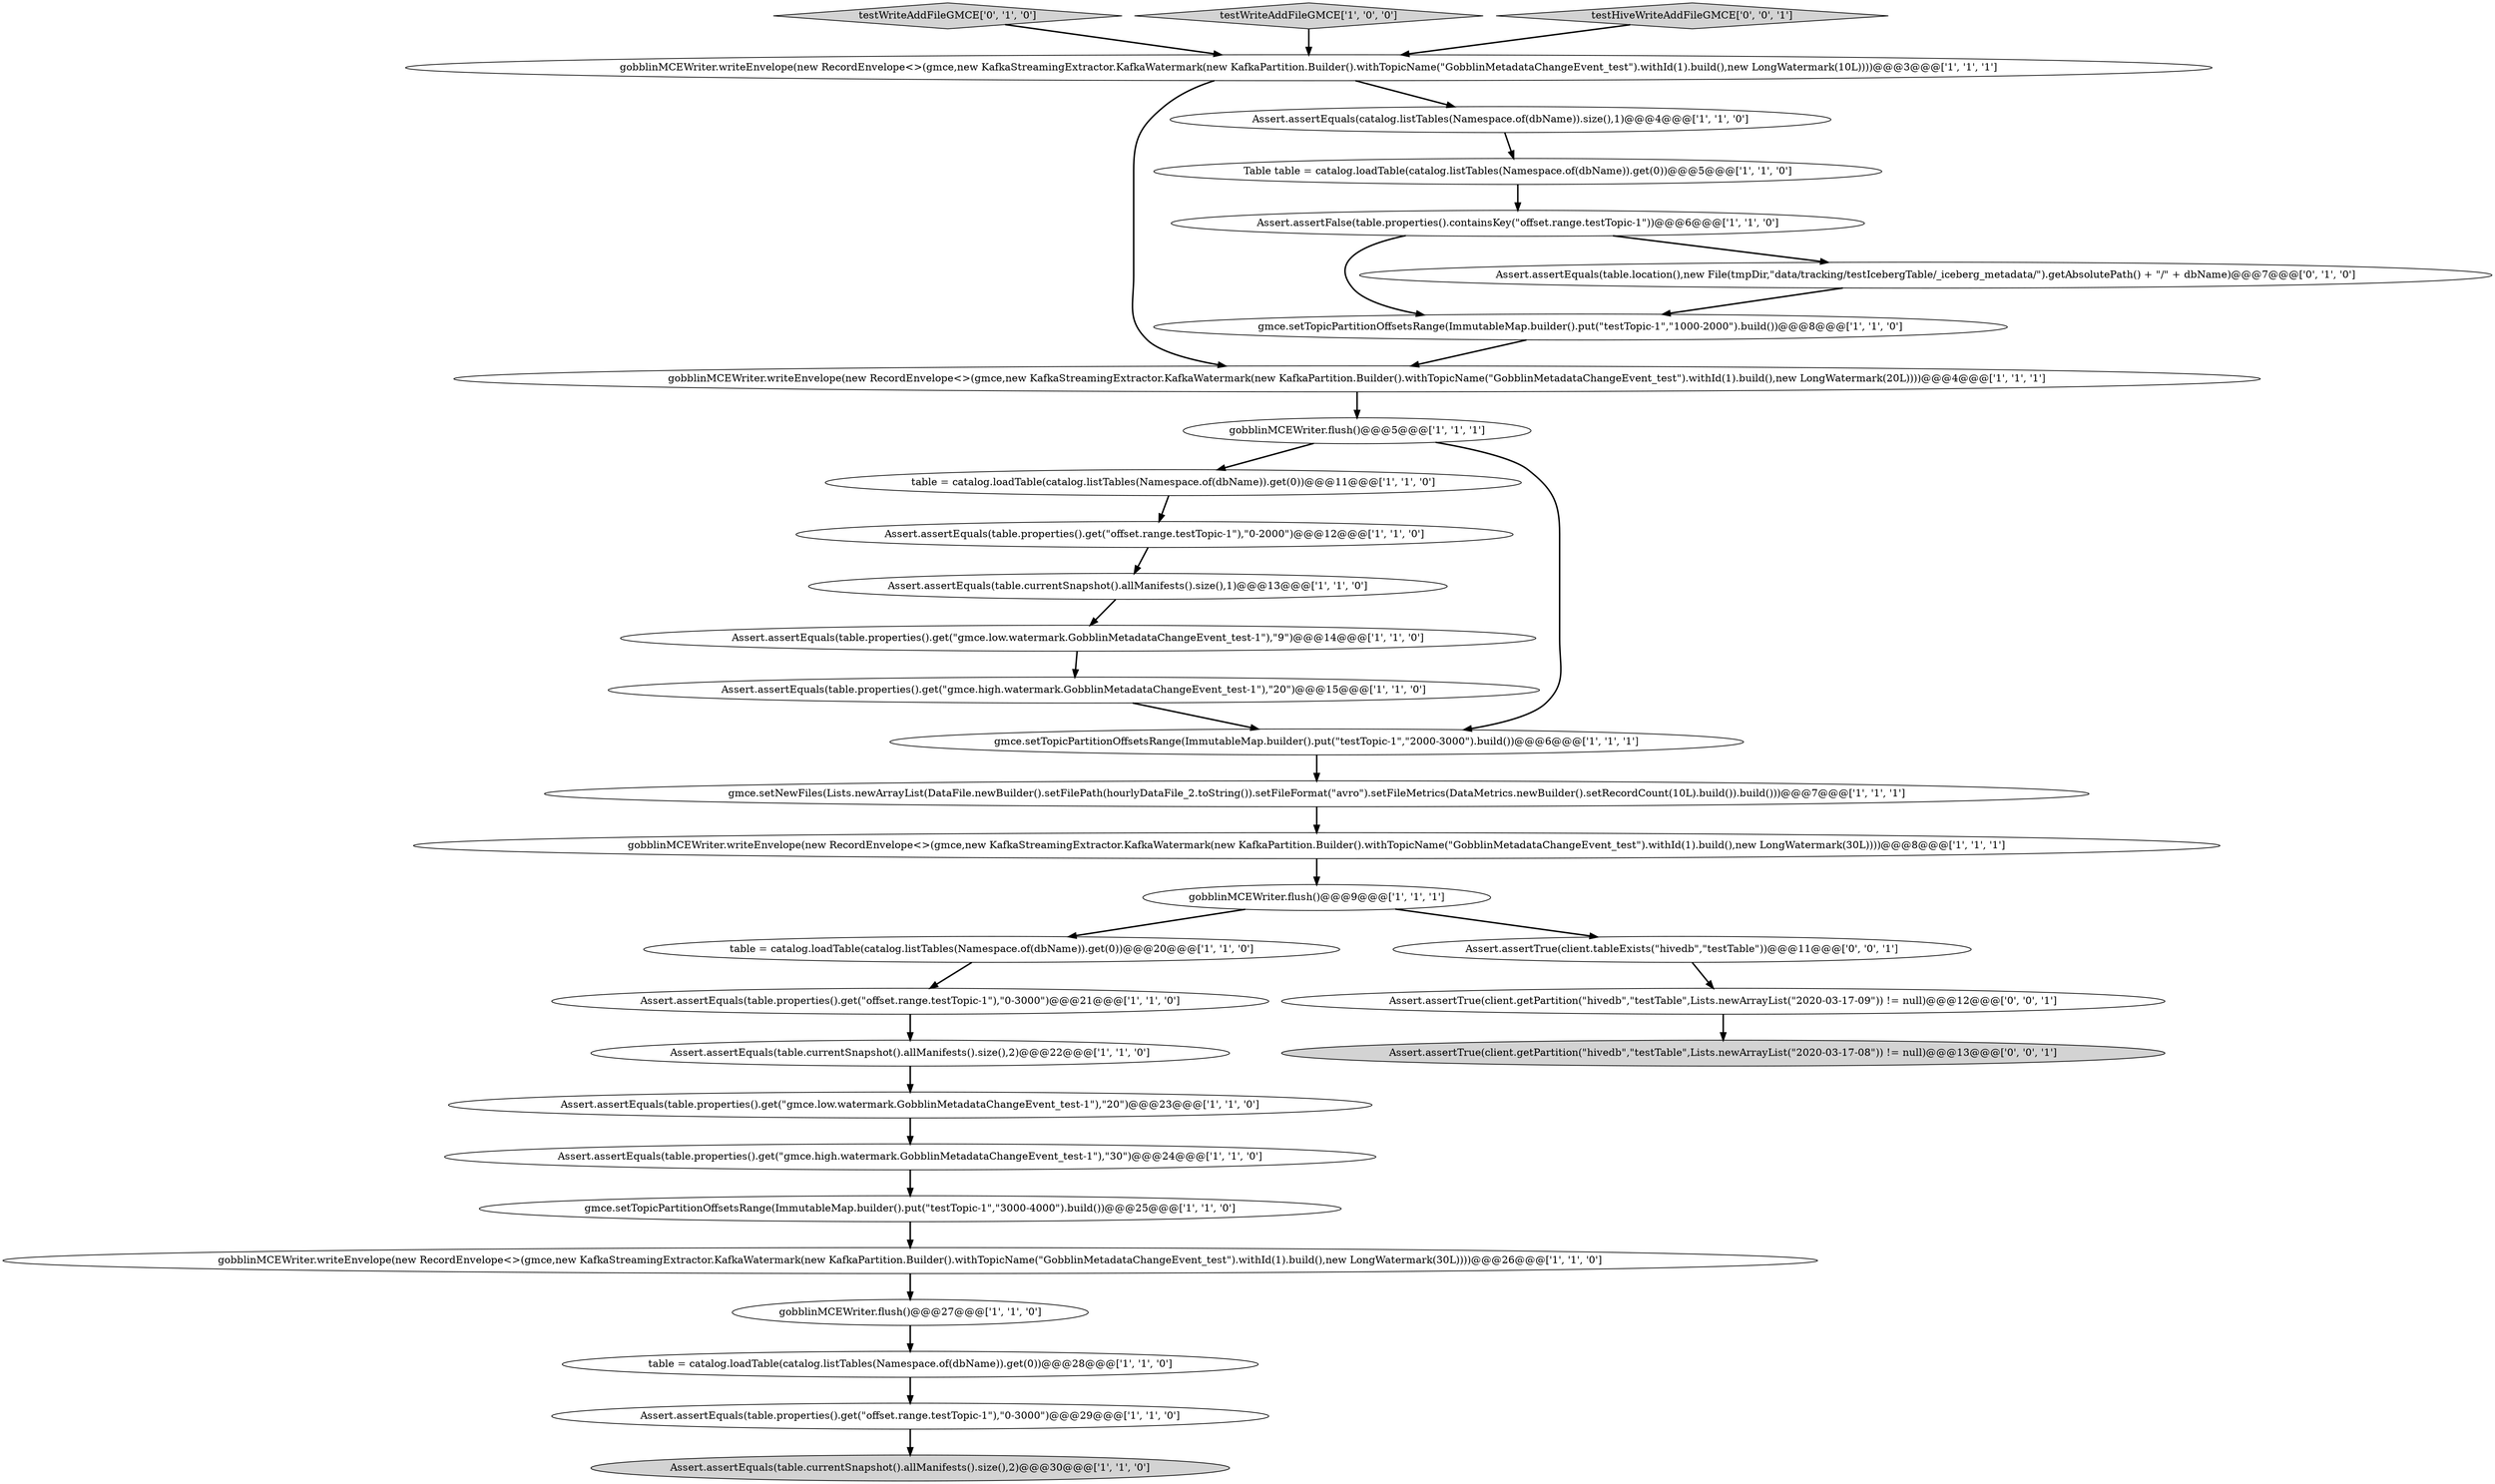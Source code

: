 digraph {
11 [style = filled, label = "gobblinMCEWriter.writeEnvelope(new RecordEnvelope<>(gmce,new KafkaStreamingExtractor.KafkaWatermark(new KafkaPartition.Builder().withTopicName(\"GobblinMetadataChangeEvent_test\").withId(1).build(),new LongWatermark(30L))))@@@26@@@['1', '1', '0']", fillcolor = white, shape = ellipse image = "AAA0AAABBB1BBB"];
10 [style = filled, label = "Assert.assertEquals(table.properties().get(\"offset.range.testTopic-1\"),\"0-3000\")@@@21@@@['1', '1', '0']", fillcolor = white, shape = ellipse image = "AAA0AAABBB1BBB"];
12 [style = filled, label = "gmce.setTopicPartitionOffsetsRange(ImmutableMap.builder().put(\"testTopic-1\",\"1000-2000\").build())@@@8@@@['1', '1', '0']", fillcolor = white, shape = ellipse image = "AAA0AAABBB1BBB"];
2 [style = filled, label = "gobblinMCEWriter.writeEnvelope(new RecordEnvelope<>(gmce,new KafkaStreamingExtractor.KafkaWatermark(new KafkaPartition.Builder().withTopicName(\"GobblinMetadataChangeEvent_test\").withId(1).build(),new LongWatermark(10L))))@@@3@@@['1', '1', '1']", fillcolor = white, shape = ellipse image = "AAA0AAABBB1BBB"];
22 [style = filled, label = "table = catalog.loadTable(catalog.listTables(Namespace.of(dbName)).get(0))@@@11@@@['1', '1', '0']", fillcolor = white, shape = ellipse image = "AAA0AAABBB1BBB"];
5 [style = filled, label = "gmce.setTopicPartitionOffsetsRange(ImmutableMap.builder().put(\"testTopic-1\",\"2000-3000\").build())@@@6@@@['1', '1', '1']", fillcolor = white, shape = ellipse image = "AAA0AAABBB1BBB"];
28 [style = filled, label = "Assert.assertEquals(table.location(),new File(tmpDir,\"data/tracking/testIcebergTable/_iceberg_metadata/\").getAbsolutePath() + \"/\" + dbName)@@@7@@@['0', '1', '0']", fillcolor = white, shape = ellipse image = "AAA1AAABBB2BBB"];
27 [style = filled, label = "gobblinMCEWriter.writeEnvelope(new RecordEnvelope<>(gmce,new KafkaStreamingExtractor.KafkaWatermark(new KafkaPartition.Builder().withTopicName(\"GobblinMetadataChangeEvent_test\").withId(1).build(),new LongWatermark(30L))))@@@8@@@['1', '1', '1']", fillcolor = white, shape = ellipse image = "AAA0AAABBB1BBB"];
4 [style = filled, label = "Table table = catalog.loadTable(catalog.listTables(Namespace.of(dbName)).get(0))@@@5@@@['1', '1', '0']", fillcolor = white, shape = ellipse image = "AAA0AAABBB1BBB"];
0 [style = filled, label = "Assert.assertEquals(table.currentSnapshot().allManifests().size(),2)@@@22@@@['1', '1', '0']", fillcolor = white, shape = ellipse image = "AAA0AAABBB1BBB"];
29 [style = filled, label = "testWriteAddFileGMCE['0', '1', '0']", fillcolor = lightgray, shape = diamond image = "AAA0AAABBB2BBB"];
18 [style = filled, label = "testWriteAddFileGMCE['1', '0', '0']", fillcolor = lightgray, shape = diamond image = "AAA0AAABBB1BBB"];
13 [style = filled, label = "Assert.assertEquals(table.currentSnapshot().allManifests().size(),1)@@@13@@@['1', '1', '0']", fillcolor = white, shape = ellipse image = "AAA0AAABBB1BBB"];
9 [style = filled, label = "gobblinMCEWriter.flush()@@@9@@@['1', '1', '1']", fillcolor = white, shape = ellipse image = "AAA0AAABBB1BBB"];
25 [style = filled, label = "Assert.assertEquals(table.currentSnapshot().allManifests().size(),2)@@@30@@@['1', '1', '0']", fillcolor = lightgray, shape = ellipse image = "AAA0AAABBB1BBB"];
30 [style = filled, label = "Assert.assertTrue(client.getPartition(\"hivedb\",\"testTable\",Lists.newArrayList(\"2020-03-17-08\")) != null)@@@13@@@['0', '0', '1']", fillcolor = lightgray, shape = ellipse image = "AAA0AAABBB3BBB"];
8 [style = filled, label = "gobblinMCEWriter.flush()@@@27@@@['1', '1', '0']", fillcolor = white, shape = ellipse image = "AAA0AAABBB1BBB"];
1 [style = filled, label = "Assert.assertEquals(table.properties().get(\"gmce.high.watermark.GobblinMetadataChangeEvent_test-1\"),\"30\")@@@24@@@['1', '1', '0']", fillcolor = white, shape = ellipse image = "AAA0AAABBB1BBB"];
14 [style = filled, label = "Assert.assertEquals(table.properties().get(\"gmce.low.watermark.GobblinMetadataChangeEvent_test-1\"),\"20\")@@@23@@@['1', '1', '0']", fillcolor = white, shape = ellipse image = "AAA0AAABBB1BBB"];
26 [style = filled, label = "Assert.assertEquals(table.properties().get(\"offset.range.testTopic-1\"),\"0-2000\")@@@12@@@['1', '1', '0']", fillcolor = white, shape = ellipse image = "AAA0AAABBB1BBB"];
17 [style = filled, label = "Assert.assertEquals(table.properties().get(\"offset.range.testTopic-1\"),\"0-3000\")@@@29@@@['1', '1', '0']", fillcolor = white, shape = ellipse image = "AAA0AAABBB1BBB"];
7 [style = filled, label = "gmce.setNewFiles(Lists.newArrayList(DataFile.newBuilder().setFilePath(hourlyDataFile_2.toString()).setFileFormat(\"avro\").setFileMetrics(DataMetrics.newBuilder().setRecordCount(10L).build()).build()))@@@7@@@['1', '1', '1']", fillcolor = white, shape = ellipse image = "AAA0AAABBB1BBB"];
21 [style = filled, label = "Assert.assertEquals(table.properties().get(\"gmce.high.watermark.GobblinMetadataChangeEvent_test-1\"),\"20\")@@@15@@@['1', '1', '0']", fillcolor = white, shape = ellipse image = "AAA0AAABBB1BBB"];
31 [style = filled, label = "testHiveWriteAddFileGMCE['0', '0', '1']", fillcolor = lightgray, shape = diamond image = "AAA0AAABBB3BBB"];
3 [style = filled, label = "gmce.setTopicPartitionOffsetsRange(ImmutableMap.builder().put(\"testTopic-1\",\"3000-4000\").build())@@@25@@@['1', '1', '0']", fillcolor = white, shape = ellipse image = "AAA0AAABBB1BBB"];
23 [style = filled, label = "table = catalog.loadTable(catalog.listTables(Namespace.of(dbName)).get(0))@@@20@@@['1', '1', '0']", fillcolor = white, shape = ellipse image = "AAA0AAABBB1BBB"];
33 [style = filled, label = "Assert.assertTrue(client.getPartition(\"hivedb\",\"testTable\",Lists.newArrayList(\"2020-03-17-09\")) != null)@@@12@@@['0', '0', '1']", fillcolor = white, shape = ellipse image = "AAA0AAABBB3BBB"];
19 [style = filled, label = "table = catalog.loadTable(catalog.listTables(Namespace.of(dbName)).get(0))@@@28@@@['1', '1', '0']", fillcolor = white, shape = ellipse image = "AAA0AAABBB1BBB"];
24 [style = filled, label = "gobblinMCEWriter.writeEnvelope(new RecordEnvelope<>(gmce,new KafkaStreamingExtractor.KafkaWatermark(new KafkaPartition.Builder().withTopicName(\"GobblinMetadataChangeEvent_test\").withId(1).build(),new LongWatermark(20L))))@@@4@@@['1', '1', '1']", fillcolor = white, shape = ellipse image = "AAA0AAABBB1BBB"];
20 [style = filled, label = "Assert.assertFalse(table.properties().containsKey(\"offset.range.testTopic-1\"))@@@6@@@['1', '1', '0']", fillcolor = white, shape = ellipse image = "AAA0AAABBB1BBB"];
16 [style = filled, label = "Assert.assertEquals(catalog.listTables(Namespace.of(dbName)).size(),1)@@@4@@@['1', '1', '0']", fillcolor = white, shape = ellipse image = "AAA0AAABBB1BBB"];
6 [style = filled, label = "Assert.assertEquals(table.properties().get(\"gmce.low.watermark.GobblinMetadataChangeEvent_test-1\"),\"9\")@@@14@@@['1', '1', '0']", fillcolor = white, shape = ellipse image = "AAA0AAABBB1BBB"];
15 [style = filled, label = "gobblinMCEWriter.flush()@@@5@@@['1', '1', '1']", fillcolor = white, shape = ellipse image = "AAA0AAABBB1BBB"];
32 [style = filled, label = "Assert.assertTrue(client.tableExists(\"hivedb\",\"testTable\"))@@@11@@@['0', '0', '1']", fillcolor = white, shape = ellipse image = "AAA0AAABBB3BBB"];
3->11 [style = bold, label=""];
16->4 [style = bold, label=""];
26->13 [style = bold, label=""];
18->2 [style = bold, label=""];
28->12 [style = bold, label=""];
23->10 [style = bold, label=""];
29->2 [style = bold, label=""];
24->15 [style = bold, label=""];
13->6 [style = bold, label=""];
27->9 [style = bold, label=""];
15->22 [style = bold, label=""];
4->20 [style = bold, label=""];
12->24 [style = bold, label=""];
14->1 [style = bold, label=""];
6->21 [style = bold, label=""];
33->30 [style = bold, label=""];
1->3 [style = bold, label=""];
22->26 [style = bold, label=""];
11->8 [style = bold, label=""];
19->17 [style = bold, label=""];
21->5 [style = bold, label=""];
31->2 [style = bold, label=""];
15->5 [style = bold, label=""];
20->28 [style = bold, label=""];
2->24 [style = bold, label=""];
2->16 [style = bold, label=""];
9->23 [style = bold, label=""];
9->32 [style = bold, label=""];
32->33 [style = bold, label=""];
0->14 [style = bold, label=""];
20->12 [style = bold, label=""];
5->7 [style = bold, label=""];
10->0 [style = bold, label=""];
7->27 [style = bold, label=""];
17->25 [style = bold, label=""];
8->19 [style = bold, label=""];
}
